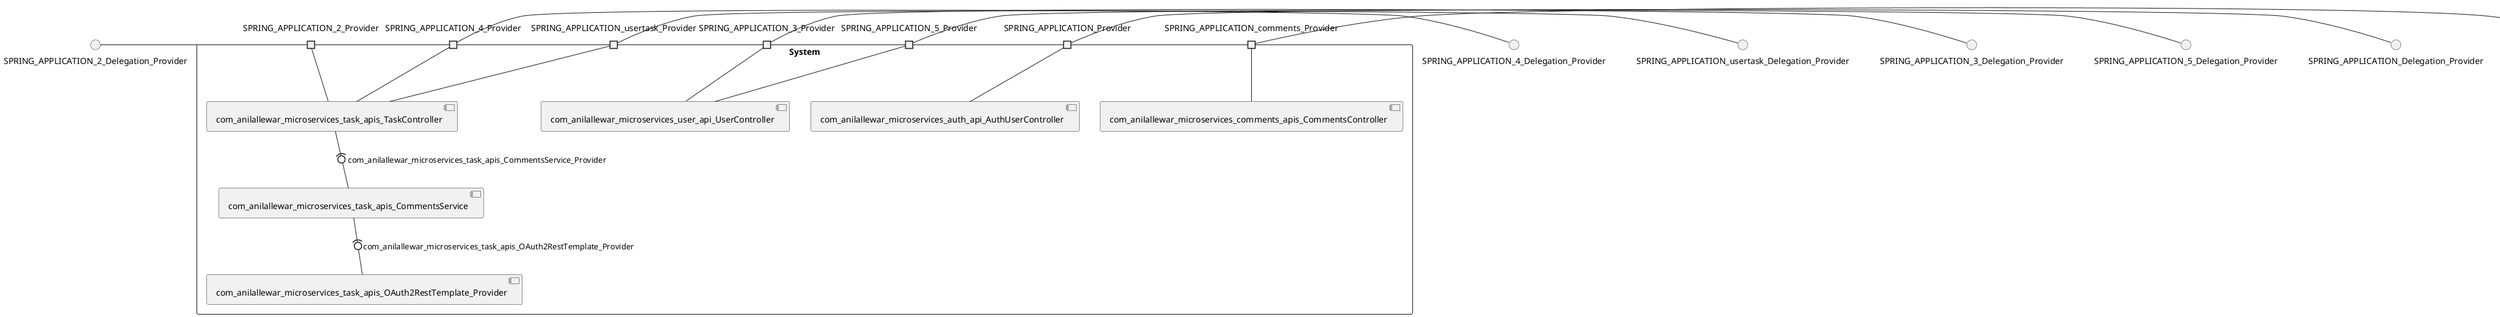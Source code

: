 @startuml
skinparam fixCircleLabelOverlapping true
skinparam componentStyle uml2
() SPRING_APPLICATION_2_Delegation_Provider
() SPRING_APPLICATION_3_Delegation_Provider
() SPRING_APPLICATION_4_Delegation_Provider
() SPRING_APPLICATION_5_Delegation_Provider
() SPRING_APPLICATION_Delegation_Provider
() SPRING_APPLICATION_comments_Delegation_Provider
() SPRING_APPLICATION_usertask_Delegation_Provider
rectangle System {
[com_anilallewar_microservices_auth_api_AuthUserController] [[anilallewar-microservices-basics-spring-boot.repository#_FYFtejNiEe-rLulNjEmlAg]]
[com_anilallewar_microservices_comments_apis_CommentsController] [[anilallewar-microservices-basics-spring-boot.repository#_FYFtejNiEe-rLulNjEmlAg]]
[com_anilallewar_microservices_task_apis_CommentsService] [[anilallewar-microservices-basics-spring-boot.repository#_FYFtejNiEe-rLulNjEmlAg]]
[com_anilallewar_microservices_task_apis_OAuth2RestTemplate_Provider] [[anilallewar-microservices-basics-spring-boot.repository#_FYFtejNiEe-rLulNjEmlAg]]
[com_anilallewar_microservices_task_apis_TaskController] [[anilallewar-microservices-basics-spring-boot.repository#_FYFtejNiEe-rLulNjEmlAg]]
[com_anilallewar_microservices_user_api_UserController] [[anilallewar-microservices-basics-spring-boot.repository#_FYFtejNiEe-rLulNjEmlAg]]
port SPRING_APPLICATION_2_Provider
SPRING_APPLICATION_2_Delegation_Provider - SPRING_APPLICATION_2_Provider
SPRING_APPLICATION_2_Provider - [com_anilallewar_microservices_task_apis_TaskController]
port SPRING_APPLICATION_3_Provider
SPRING_APPLICATION_3_Delegation_Provider - SPRING_APPLICATION_3_Provider
SPRING_APPLICATION_3_Provider - [com_anilallewar_microservices_user_api_UserController]
port SPRING_APPLICATION_4_Provider
SPRING_APPLICATION_4_Delegation_Provider - SPRING_APPLICATION_4_Provider
SPRING_APPLICATION_4_Provider - [com_anilallewar_microservices_task_apis_TaskController]
port SPRING_APPLICATION_5_Provider
SPRING_APPLICATION_5_Delegation_Provider - SPRING_APPLICATION_5_Provider
SPRING_APPLICATION_5_Provider - [com_anilallewar_microservices_user_api_UserController]
port SPRING_APPLICATION_Provider
SPRING_APPLICATION_Delegation_Provider - SPRING_APPLICATION_Provider
SPRING_APPLICATION_Provider - [com_anilallewar_microservices_auth_api_AuthUserController]
port SPRING_APPLICATION_comments_Provider
SPRING_APPLICATION_comments_Delegation_Provider - SPRING_APPLICATION_comments_Provider
SPRING_APPLICATION_comments_Provider - [com_anilallewar_microservices_comments_apis_CommentsController]
port SPRING_APPLICATION_usertask_Provider
SPRING_APPLICATION_usertask_Delegation_Provider - SPRING_APPLICATION_usertask_Provider
SPRING_APPLICATION_usertask_Provider - [com_anilallewar_microservices_task_apis_TaskController]
[com_anilallewar_microservices_task_apis_TaskController] -(0- [com_anilallewar_microservices_task_apis_CommentsService] : com_anilallewar_microservices_task_apis_CommentsService_Provider
[com_anilallewar_microservices_task_apis_CommentsService] -(0- [com_anilallewar_microservices_task_apis_OAuth2RestTemplate_Provider] : com_anilallewar_microservices_task_apis_OAuth2RestTemplate_Provider
}

@enduml
